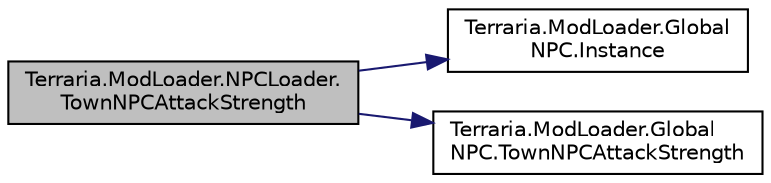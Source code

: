 digraph "Terraria.ModLoader.NPCLoader.TownNPCAttackStrength"
{
  edge [fontname="Helvetica",fontsize="10",labelfontname="Helvetica",labelfontsize="10"];
  node [fontname="Helvetica",fontsize="10",shape=record];
  rankdir="LR";
  Node291 [label="Terraria.ModLoader.NPCLoader.\lTownNPCAttackStrength",height=0.2,width=0.4,color="black", fillcolor="grey75", style="filled", fontcolor="black"];
  Node291 -> Node292 [color="midnightblue",fontsize="10",style="solid",fontname="Helvetica"];
  Node292 [label="Terraria.ModLoader.Global\lNPC.Instance",height=0.2,width=0.4,color="black", fillcolor="white", style="filled",URL="$class_terraria_1_1_mod_loader_1_1_global_n_p_c.html#a864f48a10f6273f77c6a089b9baa8e4c"];
  Node291 -> Node293 [color="midnightblue",fontsize="10",style="solid",fontname="Helvetica"];
  Node293 [label="Terraria.ModLoader.Global\lNPC.TownNPCAttackStrength",height=0.2,width=0.4,color="black", fillcolor="white", style="filled",URL="$class_terraria_1_1_mod_loader_1_1_global_n_p_c.html#a4d7d2713a9fe21de8069182c7897fde6",tooltip="Allows you to determine the damage and knockback of a town NPC&#39;s attack before the damage is scaled..."];
}
